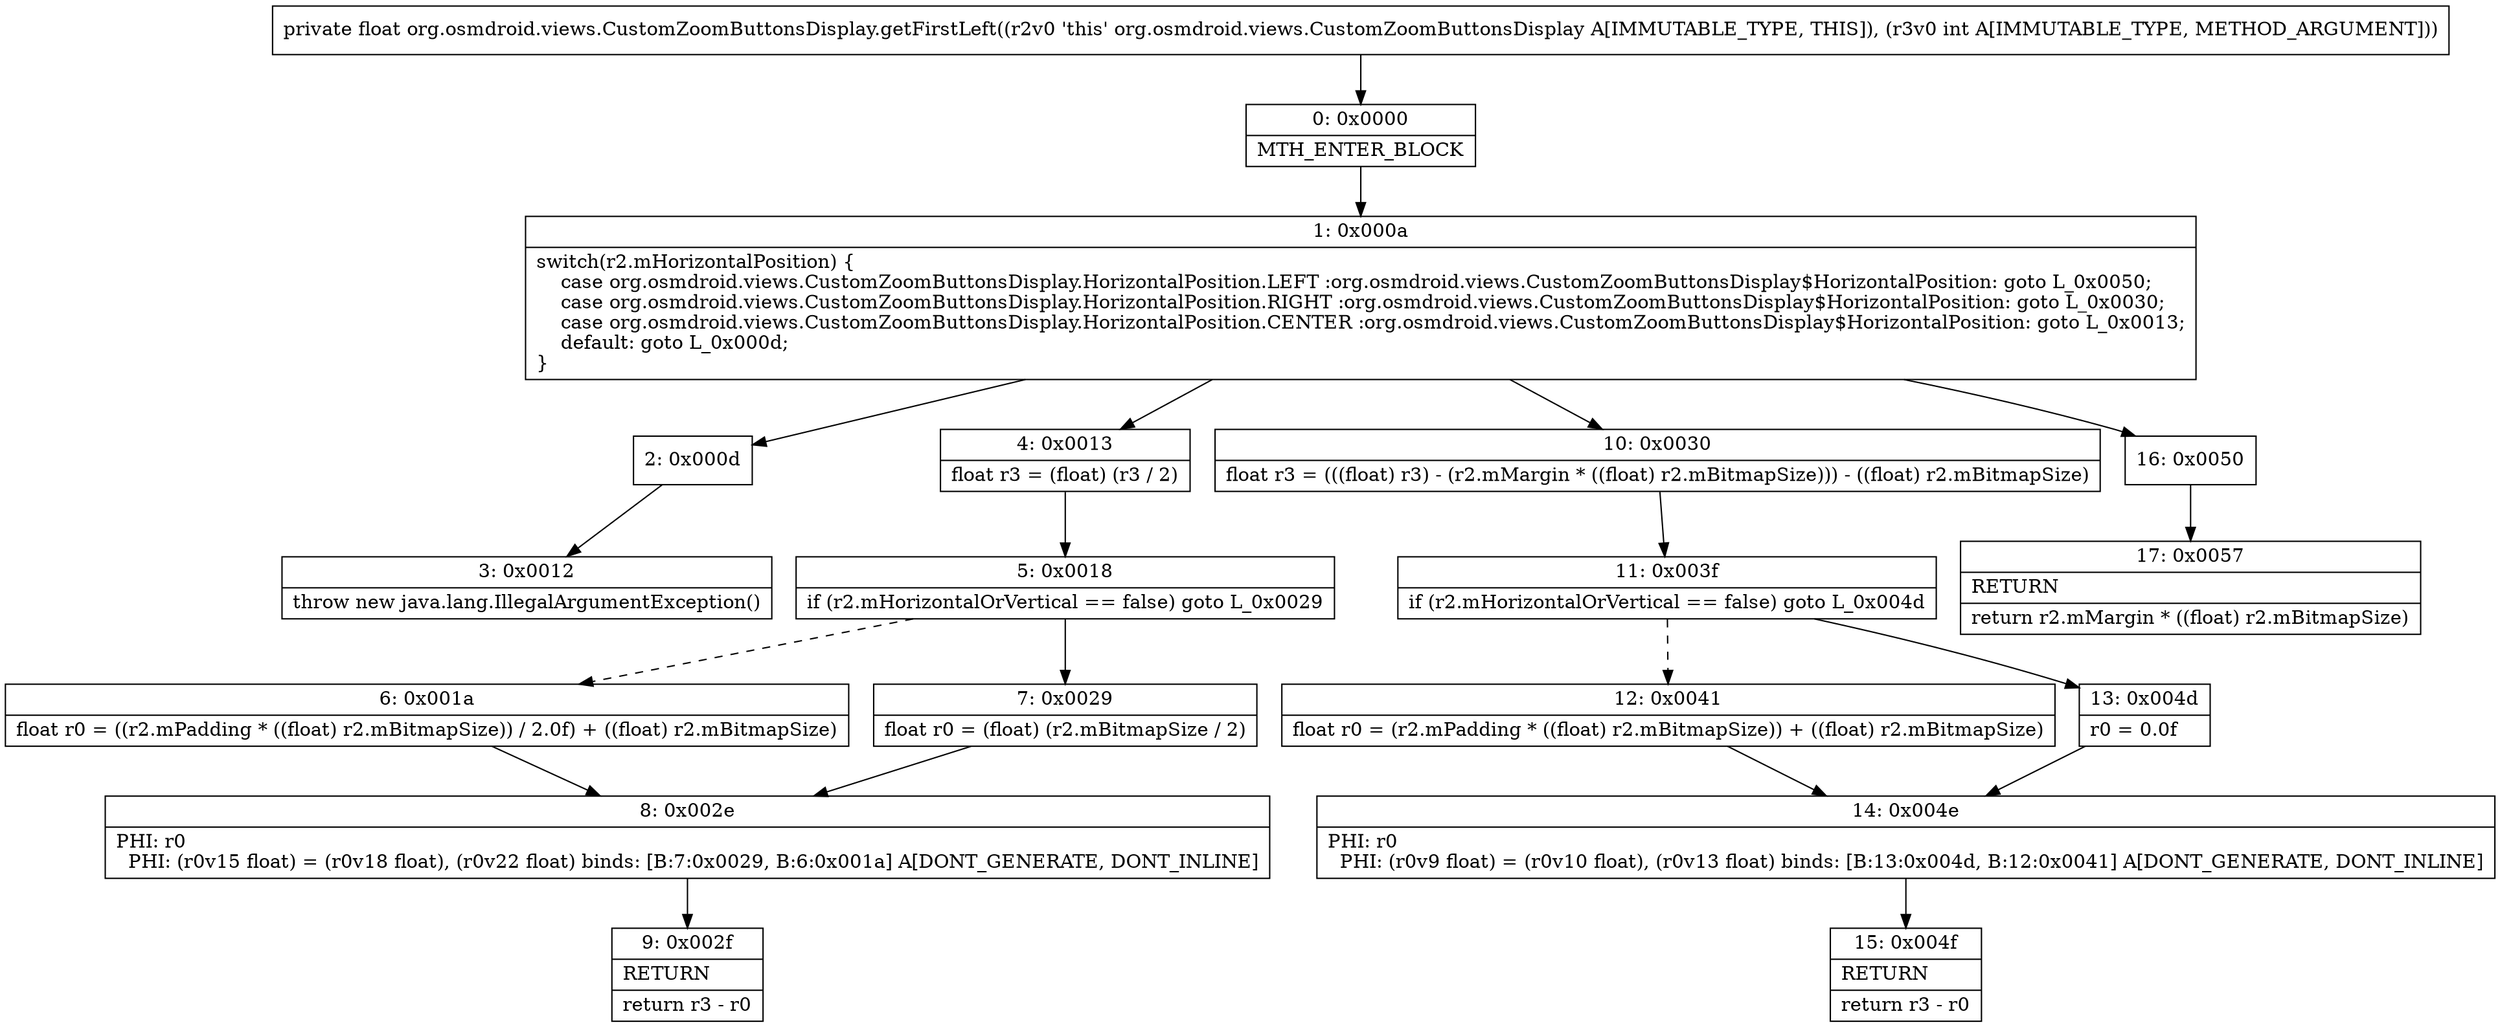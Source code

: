 digraph "CFG fororg.osmdroid.views.CustomZoomButtonsDisplay.getFirstLeft(I)F" {
Node_0 [shape=record,label="{0\:\ 0x0000|MTH_ENTER_BLOCK\l}"];
Node_1 [shape=record,label="{1\:\ 0x000a|switch(r2.mHorizontalPosition) \{\l    case org.osmdroid.views.CustomZoomButtonsDisplay.HorizontalPosition.LEFT :org.osmdroid.views.CustomZoomButtonsDisplay$HorizontalPosition: goto L_0x0050;\l    case org.osmdroid.views.CustomZoomButtonsDisplay.HorizontalPosition.RIGHT :org.osmdroid.views.CustomZoomButtonsDisplay$HorizontalPosition: goto L_0x0030;\l    case org.osmdroid.views.CustomZoomButtonsDisplay.HorizontalPosition.CENTER :org.osmdroid.views.CustomZoomButtonsDisplay$HorizontalPosition: goto L_0x0013;\l    default: goto L_0x000d;\l\}\l}"];
Node_2 [shape=record,label="{2\:\ 0x000d}"];
Node_3 [shape=record,label="{3\:\ 0x0012|throw new java.lang.IllegalArgumentException()\l}"];
Node_4 [shape=record,label="{4\:\ 0x0013|float r3 = (float) (r3 \/ 2)\l}"];
Node_5 [shape=record,label="{5\:\ 0x0018|if (r2.mHorizontalOrVertical == false) goto L_0x0029\l}"];
Node_6 [shape=record,label="{6\:\ 0x001a|float r0 = ((r2.mPadding * ((float) r2.mBitmapSize)) \/ 2.0f) + ((float) r2.mBitmapSize)\l}"];
Node_7 [shape=record,label="{7\:\ 0x0029|float r0 = (float) (r2.mBitmapSize \/ 2)\l}"];
Node_8 [shape=record,label="{8\:\ 0x002e|PHI: r0 \l  PHI: (r0v15 float) = (r0v18 float), (r0v22 float) binds: [B:7:0x0029, B:6:0x001a] A[DONT_GENERATE, DONT_INLINE]\l}"];
Node_9 [shape=record,label="{9\:\ 0x002f|RETURN\l|return r3 \- r0\l}"];
Node_10 [shape=record,label="{10\:\ 0x0030|float r3 = (((float) r3) \- (r2.mMargin * ((float) r2.mBitmapSize))) \- ((float) r2.mBitmapSize)\l}"];
Node_11 [shape=record,label="{11\:\ 0x003f|if (r2.mHorizontalOrVertical == false) goto L_0x004d\l}"];
Node_12 [shape=record,label="{12\:\ 0x0041|float r0 = (r2.mPadding * ((float) r2.mBitmapSize)) + ((float) r2.mBitmapSize)\l}"];
Node_13 [shape=record,label="{13\:\ 0x004d|r0 = 0.0f\l}"];
Node_14 [shape=record,label="{14\:\ 0x004e|PHI: r0 \l  PHI: (r0v9 float) = (r0v10 float), (r0v13 float) binds: [B:13:0x004d, B:12:0x0041] A[DONT_GENERATE, DONT_INLINE]\l}"];
Node_15 [shape=record,label="{15\:\ 0x004f|RETURN\l|return r3 \- r0\l}"];
Node_16 [shape=record,label="{16\:\ 0x0050}"];
Node_17 [shape=record,label="{17\:\ 0x0057|RETURN\l|return r2.mMargin * ((float) r2.mBitmapSize)\l}"];
MethodNode[shape=record,label="{private float org.osmdroid.views.CustomZoomButtonsDisplay.getFirstLeft((r2v0 'this' org.osmdroid.views.CustomZoomButtonsDisplay A[IMMUTABLE_TYPE, THIS]), (r3v0 int A[IMMUTABLE_TYPE, METHOD_ARGUMENT])) }"];
MethodNode -> Node_0;
Node_0 -> Node_1;
Node_1 -> Node_2;
Node_1 -> Node_4;
Node_1 -> Node_10;
Node_1 -> Node_16;
Node_2 -> Node_3;
Node_4 -> Node_5;
Node_5 -> Node_6[style=dashed];
Node_5 -> Node_7;
Node_6 -> Node_8;
Node_7 -> Node_8;
Node_8 -> Node_9;
Node_10 -> Node_11;
Node_11 -> Node_12[style=dashed];
Node_11 -> Node_13;
Node_12 -> Node_14;
Node_13 -> Node_14;
Node_14 -> Node_15;
Node_16 -> Node_17;
}

